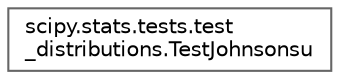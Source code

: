 digraph "Graphical Class Hierarchy"
{
 // LATEX_PDF_SIZE
  bgcolor="transparent";
  edge [fontname=Helvetica,fontsize=10,labelfontname=Helvetica,labelfontsize=10];
  node [fontname=Helvetica,fontsize=10,shape=box,height=0.2,width=0.4];
  rankdir="LR";
  Node0 [id="Node000000",label="scipy.stats.tests.test\l_distributions.TestJohnsonsu",height=0.2,width=0.4,color="grey40", fillcolor="white", style="filled",URL="$df/d14/classscipy_1_1stats_1_1tests_1_1test__distributions_1_1TestJohnsonsu.html",tooltip=" "];
}
